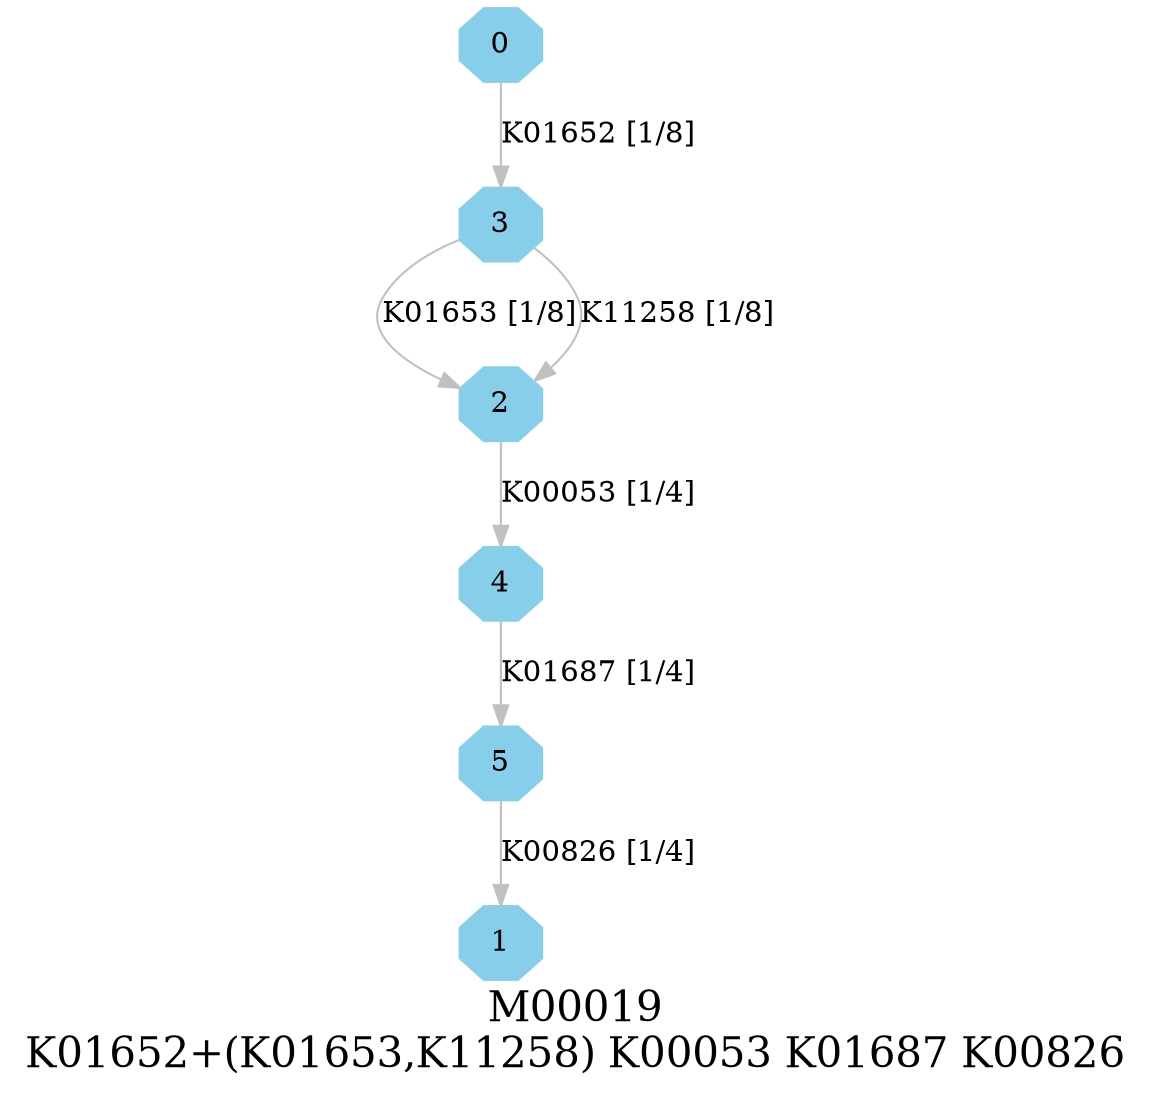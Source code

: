 digraph G {
graph [label="M00019
K01652+(K01653,K11258) K00053 K01687 K00826",fontsize=20];
node [shape=box,style=filled];
edge [len=3,color=grey];
{node [width=.3,height=.3,shape=octagon,style=filled,color=skyblue] 0 1 2 3 4 5 }
0 -> 3 [label="K01652 [1/8]"];
2 -> 4 [label="K00053 [1/4]"];
3 -> 2 [label="K01653 [1/8]"];
3 -> 2 [label="K11258 [1/8]"];
4 -> 5 [label="K01687 [1/4]"];
5 -> 1 [label="K00826 [1/4]"];
}